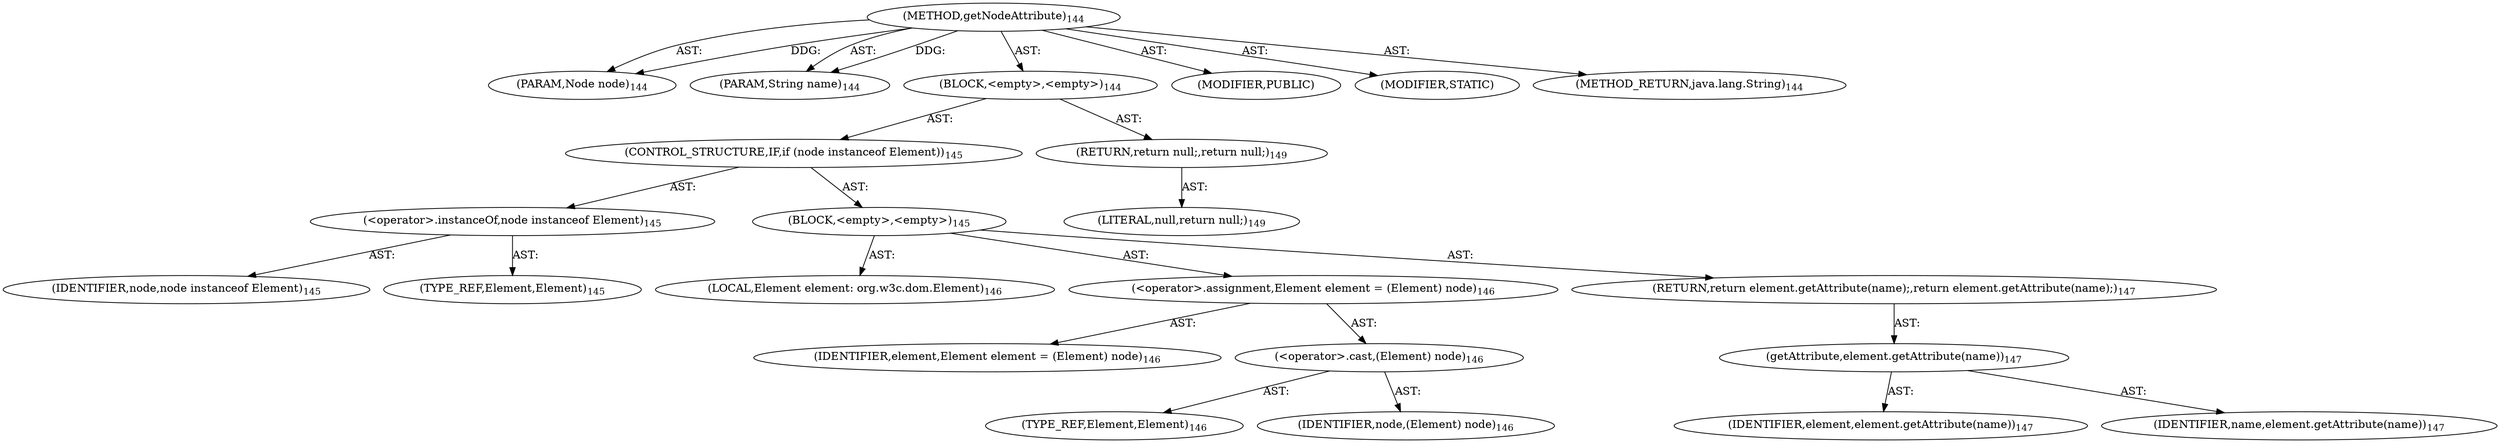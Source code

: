 digraph "getNodeAttribute" {  
"111669149702" [label = <(METHOD,getNodeAttribute)<SUB>144</SUB>> ]
"115964117002" [label = <(PARAM,Node node)<SUB>144</SUB>> ]
"115964117003" [label = <(PARAM,String name)<SUB>144</SUB>> ]
"25769803789" [label = <(BLOCK,&lt;empty&gt;,&lt;empty&gt;)<SUB>144</SUB>> ]
"47244640263" [label = <(CONTROL_STRUCTURE,IF,if (node instanceof Element))<SUB>145</SUB>> ]
"30064771099" [label = <(&lt;operator&gt;.instanceOf,node instanceof Element)<SUB>145</SUB>> ]
"68719476772" [label = <(IDENTIFIER,node,node instanceof Element)<SUB>145</SUB>> ]
"180388626433" [label = <(TYPE_REF,Element,Element)<SUB>145</SUB>> ]
"25769803790" [label = <(BLOCK,&lt;empty&gt;,&lt;empty&gt;)<SUB>145</SUB>> ]
"94489280520" [label = <(LOCAL,Element element: org.w3c.dom.Element)<SUB>146</SUB>> ]
"30064771100" [label = <(&lt;operator&gt;.assignment,Element element = (Element) node)<SUB>146</SUB>> ]
"68719476773" [label = <(IDENTIFIER,element,Element element = (Element) node)<SUB>146</SUB>> ]
"30064771101" [label = <(&lt;operator&gt;.cast,(Element) node)<SUB>146</SUB>> ]
"180388626434" [label = <(TYPE_REF,Element,Element)<SUB>146</SUB>> ]
"68719476774" [label = <(IDENTIFIER,node,(Element) node)<SUB>146</SUB>> ]
"146028888068" [label = <(RETURN,return element.getAttribute(name);,return element.getAttribute(name);)<SUB>147</SUB>> ]
"30064771102" [label = <(getAttribute,element.getAttribute(name))<SUB>147</SUB>> ]
"68719476775" [label = <(IDENTIFIER,element,element.getAttribute(name))<SUB>147</SUB>> ]
"68719476776" [label = <(IDENTIFIER,name,element.getAttribute(name))<SUB>147</SUB>> ]
"146028888069" [label = <(RETURN,return null;,return null;)<SUB>149</SUB>> ]
"90194313220" [label = <(LITERAL,null,return null;)<SUB>149</SUB>> ]
"133143986192" [label = <(MODIFIER,PUBLIC)> ]
"133143986193" [label = <(MODIFIER,STATIC)> ]
"128849018886" [label = <(METHOD_RETURN,java.lang.String)<SUB>144</SUB>> ]
  "111669149702" -> "115964117002"  [ label = "AST: "] 
  "111669149702" -> "115964117003"  [ label = "AST: "] 
  "111669149702" -> "25769803789"  [ label = "AST: "] 
  "111669149702" -> "133143986192"  [ label = "AST: "] 
  "111669149702" -> "133143986193"  [ label = "AST: "] 
  "111669149702" -> "128849018886"  [ label = "AST: "] 
  "25769803789" -> "47244640263"  [ label = "AST: "] 
  "25769803789" -> "146028888069"  [ label = "AST: "] 
  "47244640263" -> "30064771099"  [ label = "AST: "] 
  "47244640263" -> "25769803790"  [ label = "AST: "] 
  "30064771099" -> "68719476772"  [ label = "AST: "] 
  "30064771099" -> "180388626433"  [ label = "AST: "] 
  "25769803790" -> "94489280520"  [ label = "AST: "] 
  "25769803790" -> "30064771100"  [ label = "AST: "] 
  "25769803790" -> "146028888068"  [ label = "AST: "] 
  "30064771100" -> "68719476773"  [ label = "AST: "] 
  "30064771100" -> "30064771101"  [ label = "AST: "] 
  "30064771101" -> "180388626434"  [ label = "AST: "] 
  "30064771101" -> "68719476774"  [ label = "AST: "] 
  "146028888068" -> "30064771102"  [ label = "AST: "] 
  "30064771102" -> "68719476775"  [ label = "AST: "] 
  "30064771102" -> "68719476776"  [ label = "AST: "] 
  "146028888069" -> "90194313220"  [ label = "AST: "] 
  "111669149702" -> "115964117002"  [ label = "DDG: "] 
  "111669149702" -> "115964117003"  [ label = "DDG: "] 
}
